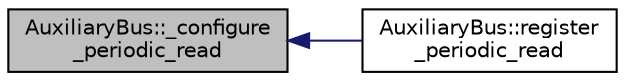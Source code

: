 digraph "AuxiliaryBus::_configure_periodic_read"
{
 // INTERACTIVE_SVG=YES
  edge [fontname="Helvetica",fontsize="10",labelfontname="Helvetica",labelfontsize="10"];
  node [fontname="Helvetica",fontsize="10",shape=record];
  rankdir="LR";
  Node1 [label="AuxiliaryBus::_configure\l_periodic_read",height=0.2,width=0.4,color="black", fillcolor="grey75", style="filled", fontcolor="black"];
  Node1 -> Node2 [dir="back",color="midnightblue",fontsize="10",style="solid",fontname="Helvetica"];
  Node2 [label="AuxiliaryBus::register\l_periodic_read",height=0.2,width=0.4,color="black", fillcolor="white", style="filled",URL="$classAuxiliaryBus.html#a5ebea7935b7d9120eb1544c84bf12f94"];
}

